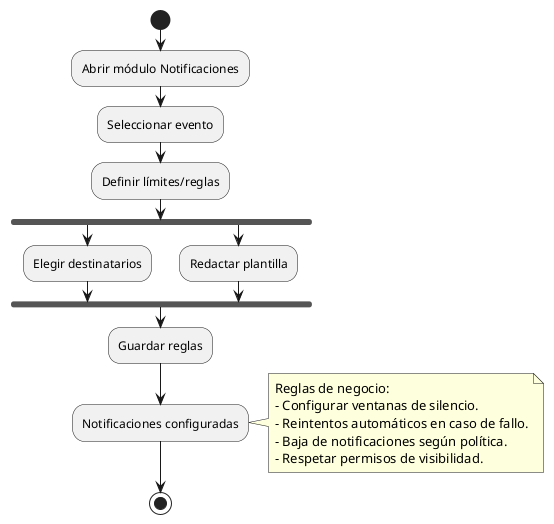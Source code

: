 @startuml CU10_ConfigurarNotificaciones
|Supervisor|
start
:Abrir módulo Notificaciones;
:Seleccionar evento;
:Definir límites/reglas;

fork
    :Elegir destinatarios;
fork again
    :Redactar plantilla;
end fork

:Guardar reglas;

:Notificaciones configuradas;
note right
    Reglas de negocio:
    - Configurar ventanas de silencio.
    - Reintentos automáticos en caso de fallo.
    - Baja de notificaciones según política.
    - Respetar permisos de visibilidad.
end note

stop
@enduml